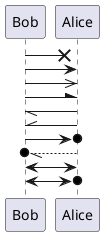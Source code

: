 @startuml
Bob ->x Alice
Bob -> Alice
Bob ->> Alice
Bob -\ Alice
Bob \\- Alice
Bob //- Alice

Bob ->o Alice
Bob o\\-- Alice

Bob <-> Alice
Bob <->o Alice
@enduml
